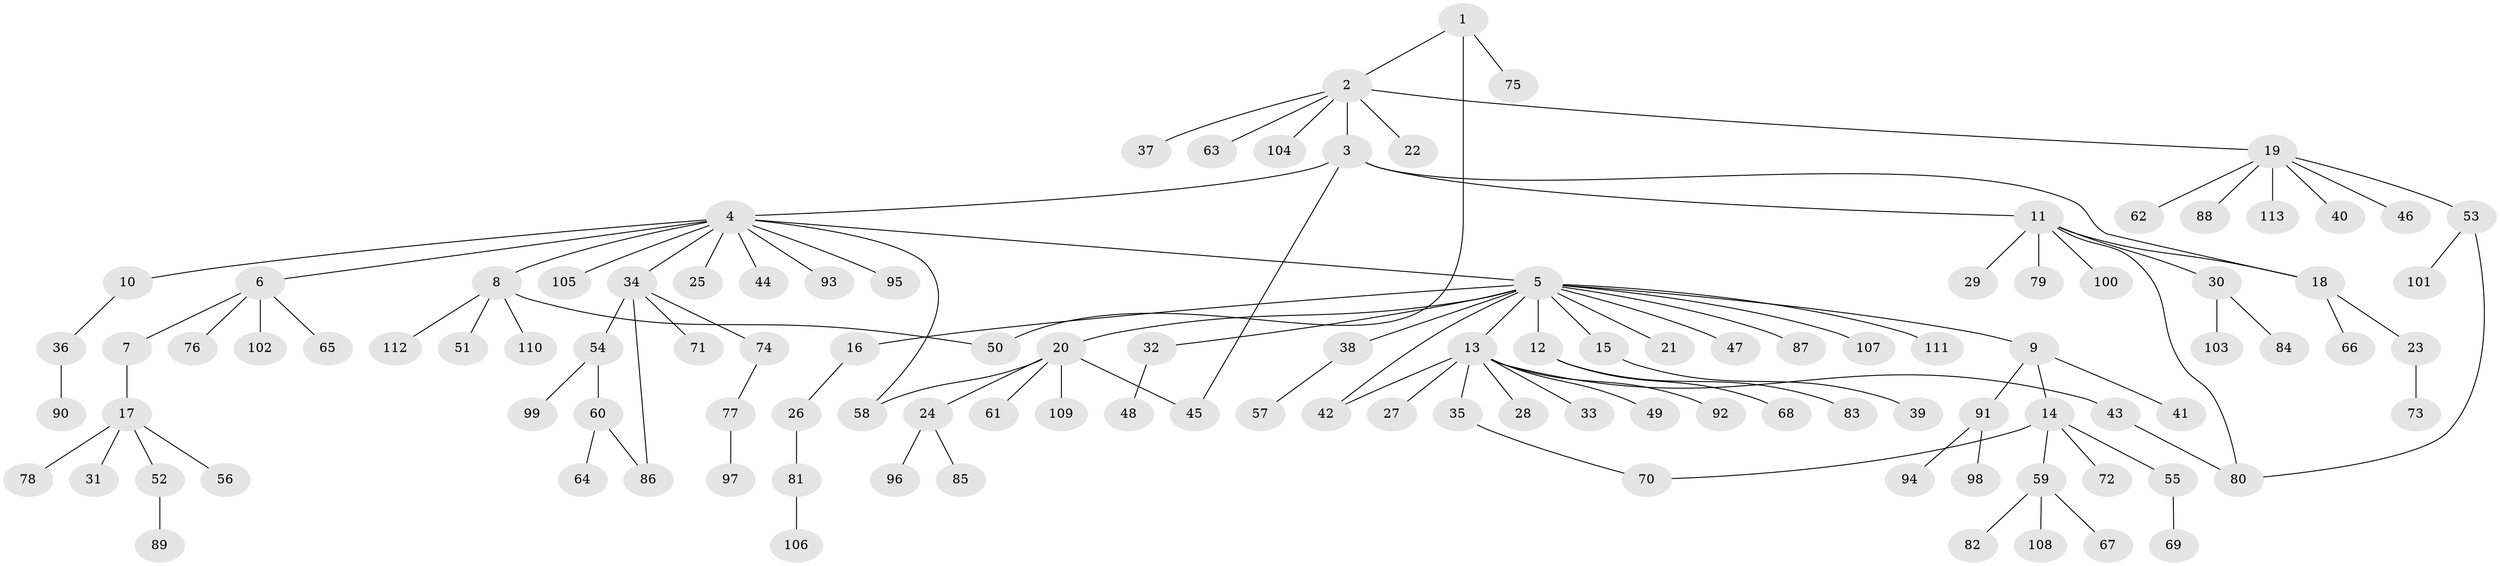 // Generated by graph-tools (version 1.1) at 2025/26/03/09/25 03:26:05]
// undirected, 113 vertices, 121 edges
graph export_dot {
graph [start="1"]
  node [color=gray90,style=filled];
  1;
  2;
  3;
  4;
  5;
  6;
  7;
  8;
  9;
  10;
  11;
  12;
  13;
  14;
  15;
  16;
  17;
  18;
  19;
  20;
  21;
  22;
  23;
  24;
  25;
  26;
  27;
  28;
  29;
  30;
  31;
  32;
  33;
  34;
  35;
  36;
  37;
  38;
  39;
  40;
  41;
  42;
  43;
  44;
  45;
  46;
  47;
  48;
  49;
  50;
  51;
  52;
  53;
  54;
  55;
  56;
  57;
  58;
  59;
  60;
  61;
  62;
  63;
  64;
  65;
  66;
  67;
  68;
  69;
  70;
  71;
  72;
  73;
  74;
  75;
  76;
  77;
  78;
  79;
  80;
  81;
  82;
  83;
  84;
  85;
  86;
  87;
  88;
  89;
  90;
  91;
  92;
  93;
  94;
  95;
  96;
  97;
  98;
  99;
  100;
  101;
  102;
  103;
  104;
  105;
  106;
  107;
  108;
  109;
  110;
  111;
  112;
  113;
  1 -- 2;
  1 -- 50;
  1 -- 75;
  2 -- 3;
  2 -- 19;
  2 -- 22;
  2 -- 37;
  2 -- 63;
  2 -- 104;
  3 -- 4;
  3 -- 11;
  3 -- 18;
  3 -- 45;
  4 -- 5;
  4 -- 6;
  4 -- 8;
  4 -- 10;
  4 -- 25;
  4 -- 34;
  4 -- 44;
  4 -- 58;
  4 -- 93;
  4 -- 95;
  4 -- 105;
  5 -- 9;
  5 -- 12;
  5 -- 13;
  5 -- 15;
  5 -- 16;
  5 -- 20;
  5 -- 21;
  5 -- 32;
  5 -- 38;
  5 -- 42;
  5 -- 47;
  5 -- 87;
  5 -- 107;
  5 -- 111;
  6 -- 7;
  6 -- 65;
  6 -- 76;
  6 -- 102;
  7 -- 17;
  8 -- 50;
  8 -- 51;
  8 -- 110;
  8 -- 112;
  9 -- 14;
  9 -- 41;
  9 -- 91;
  10 -- 36;
  11 -- 18;
  11 -- 29;
  11 -- 30;
  11 -- 79;
  11 -- 80;
  11 -- 100;
  12 -- 68;
  12 -- 83;
  13 -- 27;
  13 -- 28;
  13 -- 33;
  13 -- 35;
  13 -- 42;
  13 -- 43;
  13 -- 49;
  13 -- 92;
  14 -- 55;
  14 -- 59;
  14 -- 70;
  14 -- 72;
  15 -- 39;
  16 -- 26;
  17 -- 31;
  17 -- 52;
  17 -- 56;
  17 -- 78;
  18 -- 23;
  18 -- 66;
  19 -- 40;
  19 -- 46;
  19 -- 53;
  19 -- 62;
  19 -- 88;
  19 -- 113;
  20 -- 24;
  20 -- 45;
  20 -- 58;
  20 -- 61;
  20 -- 109;
  23 -- 73;
  24 -- 85;
  24 -- 96;
  26 -- 81;
  30 -- 84;
  30 -- 103;
  32 -- 48;
  34 -- 54;
  34 -- 71;
  34 -- 74;
  34 -- 86;
  35 -- 70;
  36 -- 90;
  38 -- 57;
  43 -- 80;
  52 -- 89;
  53 -- 80;
  53 -- 101;
  54 -- 60;
  54 -- 99;
  55 -- 69;
  59 -- 67;
  59 -- 82;
  59 -- 108;
  60 -- 64;
  60 -- 86;
  74 -- 77;
  77 -- 97;
  81 -- 106;
  91 -- 94;
  91 -- 98;
}
